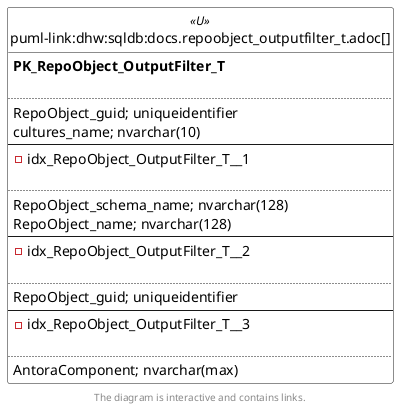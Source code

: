 @startuml
left to right direction
'top to bottom direction
hide circle
'avoide "." issues:
set namespaceSeparator none


skinparam class {
  BackgroundColor White
  BackgroundColor<<FN>> Yellow
  BackgroundColor<<FS>> Yellow
  BackgroundColor<<FT>> LightGray
  BackgroundColor<<IF>> Yellow
  BackgroundColor<<IS>> Yellow
  BackgroundColor<<P>> Aqua
  BackgroundColor<<PC>> Aqua
  BackgroundColor<<SN>> Yellow
  BackgroundColor<<SO>> SlateBlue
  BackgroundColor<<TF>> LightGray
  BackgroundColor<<TR>> Tomato
  BackgroundColor<<U>> White
  BackgroundColor<<V>> WhiteSmoke
  BackgroundColor<<X>> Aqua
  BackgroundColor<<external>> AliceBlue
}


entity "puml-link:dhw:sqldb:docs.repoobject_outputfilter_t.adoc[]" as docs.RepoObject_OutputFilter_T << U >> {
**PK_RepoObject_OutputFilter_T**

..
RepoObject_guid; uniqueidentifier
cultures_name; nvarchar(10)
--
- idx_RepoObject_OutputFilter_T__1

..
RepoObject_schema_name; nvarchar(128)
RepoObject_name; nvarchar(128)
--
- idx_RepoObject_OutputFilter_T__2

..
RepoObject_guid; uniqueidentifier
--
- idx_RepoObject_OutputFilter_T__3

..
AntoraComponent; nvarchar(max)
}

footer The diagram is interactive and contains links.
@enduml

